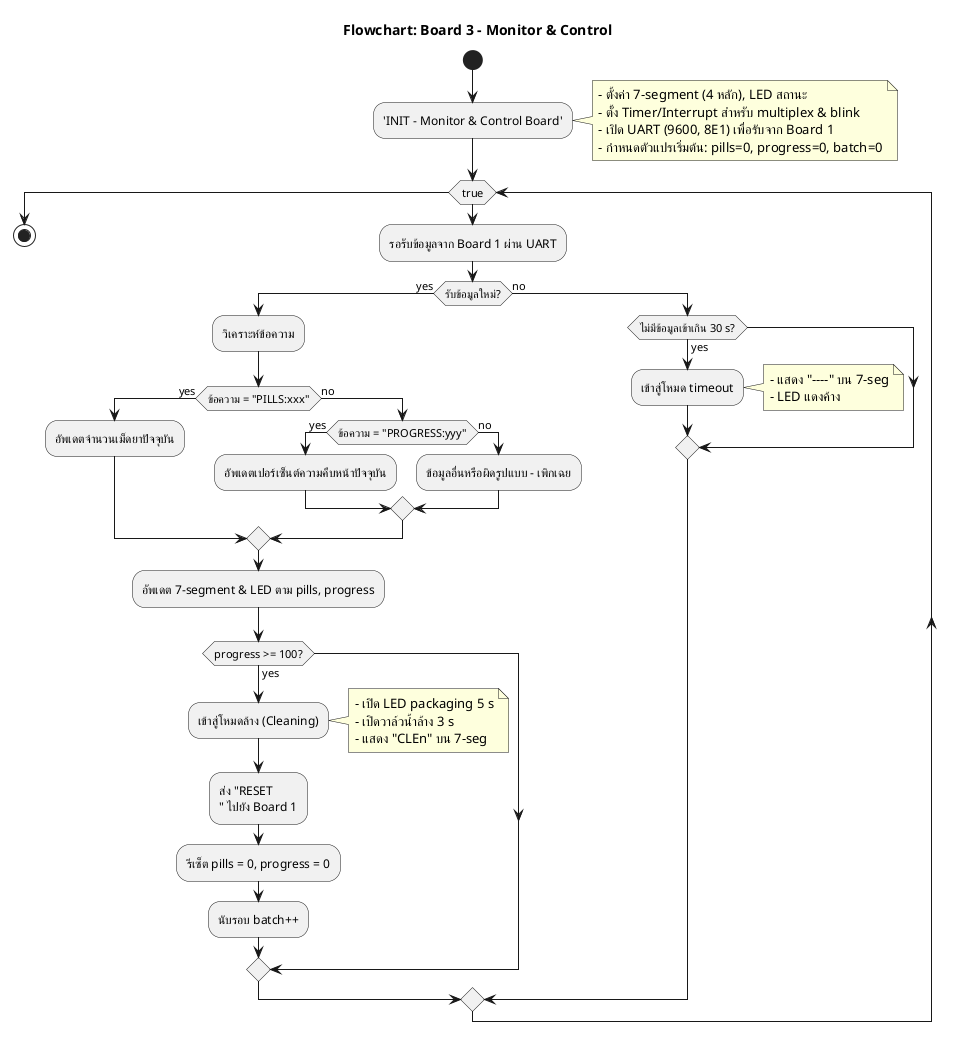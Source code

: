 @startuml
'Board 3 – Monitor & Control'
title Flowchart: Board 3 – Monitor & Control

start

:'INIT – Monitor & Control Board';
note right
  - ตั้งค่า 7-segment (4 หลัก), LED สถานะ
  - ตั้ง Timer/Interrupt สำหรับ multiplex & blink
  - เปิด UART (9600, 8E1) เพื่อรับจาก Board 1
  - กำหนดตัวแปรเริ่มต้น: pills=0, progress=0, batch=0
end note

while (true)
  :รอรับข้อมูลจาก Board 1 ผ่าน UART;
  if (รับข้อมูลใหม่?) then (yes)
    :วิเคราะห์ข้อความ;
    if (ข้อความ = "PILLS:xxx") then (yes)
      :อัพเดตจำนวนเม็ดยาปัจจุบัน;
    else (no)
      if (ข้อความ = "PROGRESS:yyy") then (yes)
        :อัพเดตเปอร์เซ็นต์ความคืบหน้าปัจจุบัน;
      else (no)
        :ข้อมูลอื่นหรือผิดรูปแบบ – เพิกเฉย;
      endif
    endif

    :อัพเดต 7-segment & LED ตาม pills, progress;

    if (progress >= 100?) then (yes)
      :เข้าสู่โหมดล้าง (Cleaning);
      note right
        - เปิด LED packaging 5 s
        - เปิดวาล์วน้ำล้าง 3 s
        - แสดง "CLEn" บน 7‑seg
      end note
      :ส่ง "RESET\n" ไปยัง Board 1;
      :รีเซ็ต pills = 0, progress = 0;
      :นับรอบ batch++;
    endif
  else (no)
    if (ไม่มีข้อมูลเข้าเกิน 30 s?) then (yes)
      :เข้าสู่โหมด timeout;
      note right
        - แสดง "----" บน 7‑seg
        - LED แดงค้าง
      end note
      ' รอข้อมูลใหม่แล้วกลับสู่ลูปหลัก (ไม่มีการสร้างลูปรอแยก)
    endif
  endif
endwhile

stop

@enduml